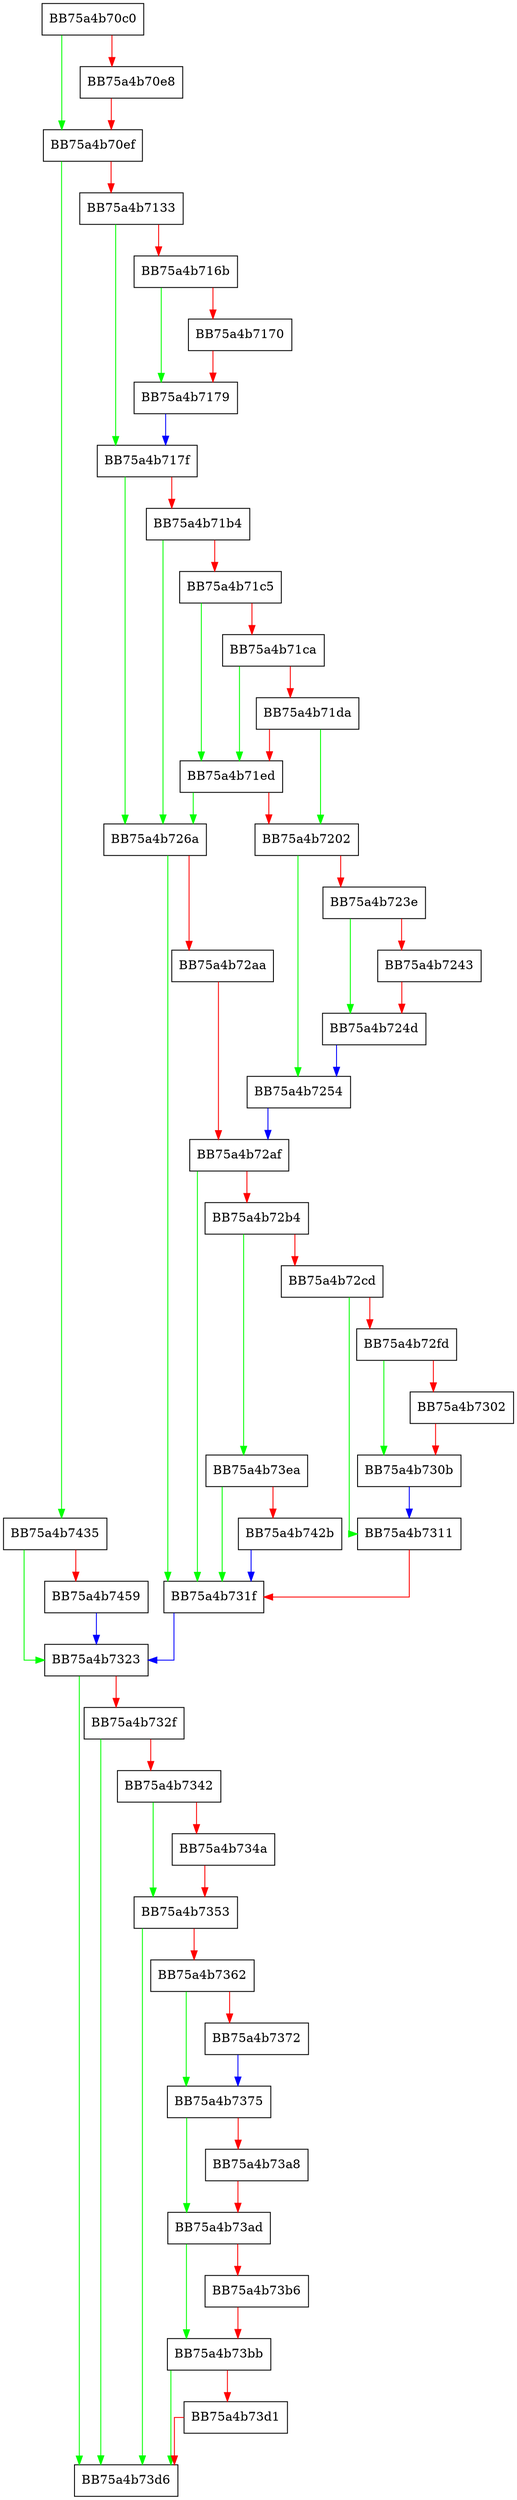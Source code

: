 digraph GetWebfileTargets {
  node [shape="box"];
  graph [splines=ortho];
  BB75a4b70c0 -> BB75a4b70ef [color="green"];
  BB75a4b70c0 -> BB75a4b70e8 [color="red"];
  BB75a4b70e8 -> BB75a4b70ef [color="red"];
  BB75a4b70ef -> BB75a4b7435 [color="green"];
  BB75a4b70ef -> BB75a4b7133 [color="red"];
  BB75a4b7133 -> BB75a4b717f [color="green"];
  BB75a4b7133 -> BB75a4b716b [color="red"];
  BB75a4b716b -> BB75a4b7179 [color="green"];
  BB75a4b716b -> BB75a4b7170 [color="red"];
  BB75a4b7170 -> BB75a4b7179 [color="red"];
  BB75a4b7179 -> BB75a4b717f [color="blue"];
  BB75a4b717f -> BB75a4b726a [color="green"];
  BB75a4b717f -> BB75a4b71b4 [color="red"];
  BB75a4b71b4 -> BB75a4b726a [color="green"];
  BB75a4b71b4 -> BB75a4b71c5 [color="red"];
  BB75a4b71c5 -> BB75a4b71ed [color="green"];
  BB75a4b71c5 -> BB75a4b71ca [color="red"];
  BB75a4b71ca -> BB75a4b71ed [color="green"];
  BB75a4b71ca -> BB75a4b71da [color="red"];
  BB75a4b71da -> BB75a4b7202 [color="green"];
  BB75a4b71da -> BB75a4b71ed [color="red"];
  BB75a4b71ed -> BB75a4b726a [color="green"];
  BB75a4b71ed -> BB75a4b7202 [color="red"];
  BB75a4b7202 -> BB75a4b7254 [color="green"];
  BB75a4b7202 -> BB75a4b723e [color="red"];
  BB75a4b723e -> BB75a4b724d [color="green"];
  BB75a4b723e -> BB75a4b7243 [color="red"];
  BB75a4b7243 -> BB75a4b724d [color="red"];
  BB75a4b724d -> BB75a4b7254 [color="blue"];
  BB75a4b7254 -> BB75a4b72af [color="blue"];
  BB75a4b726a -> BB75a4b731f [color="green"];
  BB75a4b726a -> BB75a4b72aa [color="red"];
  BB75a4b72aa -> BB75a4b72af [color="red"];
  BB75a4b72af -> BB75a4b731f [color="green"];
  BB75a4b72af -> BB75a4b72b4 [color="red"];
  BB75a4b72b4 -> BB75a4b73ea [color="green"];
  BB75a4b72b4 -> BB75a4b72cd [color="red"];
  BB75a4b72cd -> BB75a4b7311 [color="green"];
  BB75a4b72cd -> BB75a4b72fd [color="red"];
  BB75a4b72fd -> BB75a4b730b [color="green"];
  BB75a4b72fd -> BB75a4b7302 [color="red"];
  BB75a4b7302 -> BB75a4b730b [color="red"];
  BB75a4b730b -> BB75a4b7311 [color="blue"];
  BB75a4b7311 -> BB75a4b731f [color="red"];
  BB75a4b731f -> BB75a4b7323 [color="blue"];
  BB75a4b7323 -> BB75a4b73d6 [color="green"];
  BB75a4b7323 -> BB75a4b732f [color="red"];
  BB75a4b732f -> BB75a4b73d6 [color="green"];
  BB75a4b732f -> BB75a4b7342 [color="red"];
  BB75a4b7342 -> BB75a4b7353 [color="green"];
  BB75a4b7342 -> BB75a4b734a [color="red"];
  BB75a4b734a -> BB75a4b7353 [color="red"];
  BB75a4b7353 -> BB75a4b73d6 [color="green"];
  BB75a4b7353 -> BB75a4b7362 [color="red"];
  BB75a4b7362 -> BB75a4b7375 [color="green"];
  BB75a4b7362 -> BB75a4b7372 [color="red"];
  BB75a4b7372 -> BB75a4b7375 [color="blue"];
  BB75a4b7375 -> BB75a4b73ad [color="green"];
  BB75a4b7375 -> BB75a4b73a8 [color="red"];
  BB75a4b73a8 -> BB75a4b73ad [color="red"];
  BB75a4b73ad -> BB75a4b73bb [color="green"];
  BB75a4b73ad -> BB75a4b73b6 [color="red"];
  BB75a4b73b6 -> BB75a4b73bb [color="red"];
  BB75a4b73bb -> BB75a4b73d6 [color="green"];
  BB75a4b73bb -> BB75a4b73d1 [color="red"];
  BB75a4b73d1 -> BB75a4b73d6 [color="red"];
  BB75a4b73ea -> BB75a4b731f [color="green"];
  BB75a4b73ea -> BB75a4b742b [color="red"];
  BB75a4b742b -> BB75a4b731f [color="blue"];
  BB75a4b7435 -> BB75a4b7323 [color="green"];
  BB75a4b7435 -> BB75a4b7459 [color="red"];
  BB75a4b7459 -> BB75a4b7323 [color="blue"];
}